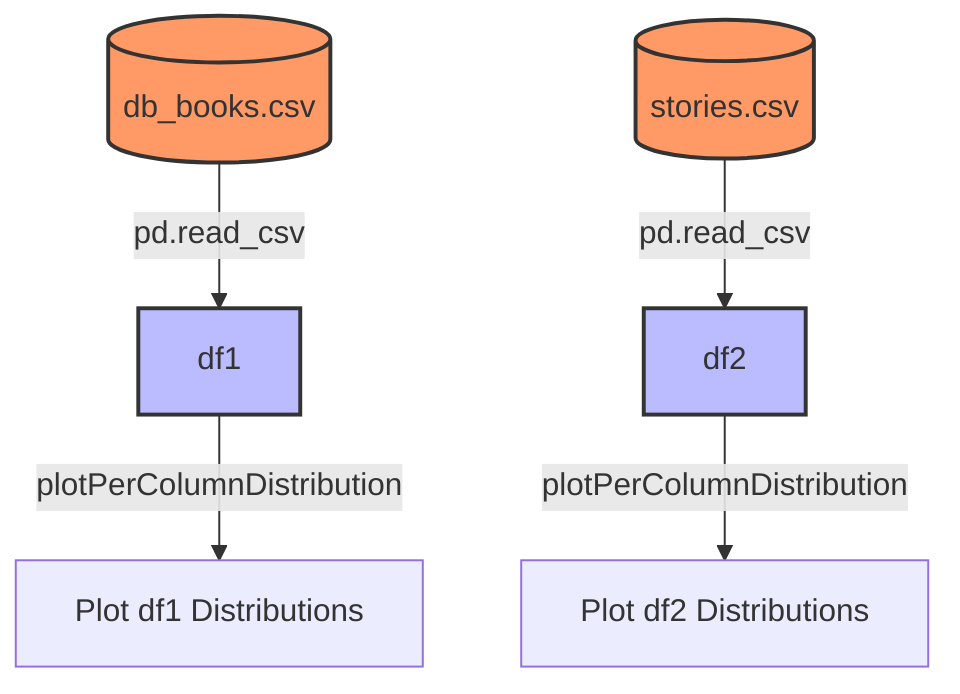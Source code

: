 flowchart TD
    %% Data Sources
    A[("db_books.csv")]:::dataSource --> |"pd.read_csv"| B["df1"]:::dataVariable
    C[("stories.csv")]:::dataSource --> |"pd.read_csv"| D["df2"]:::dataVariable
    
    %% Data Analysis and Plotting
    B --> |"plotPerColumnDistribution"| E["Plot df1 Distributions"]
    D --> |"plotPerColumnDistribution"| F["Plot df2 Distributions"]

    classDef dataSource fill:#f96,stroke:#333,stroke-width:2px;
    classDef dataVariable fill:#bbf,stroke:#333,stroke-width:2px;
    classDef process fill:#bbf,stroke:#333,stroke-width:2px;